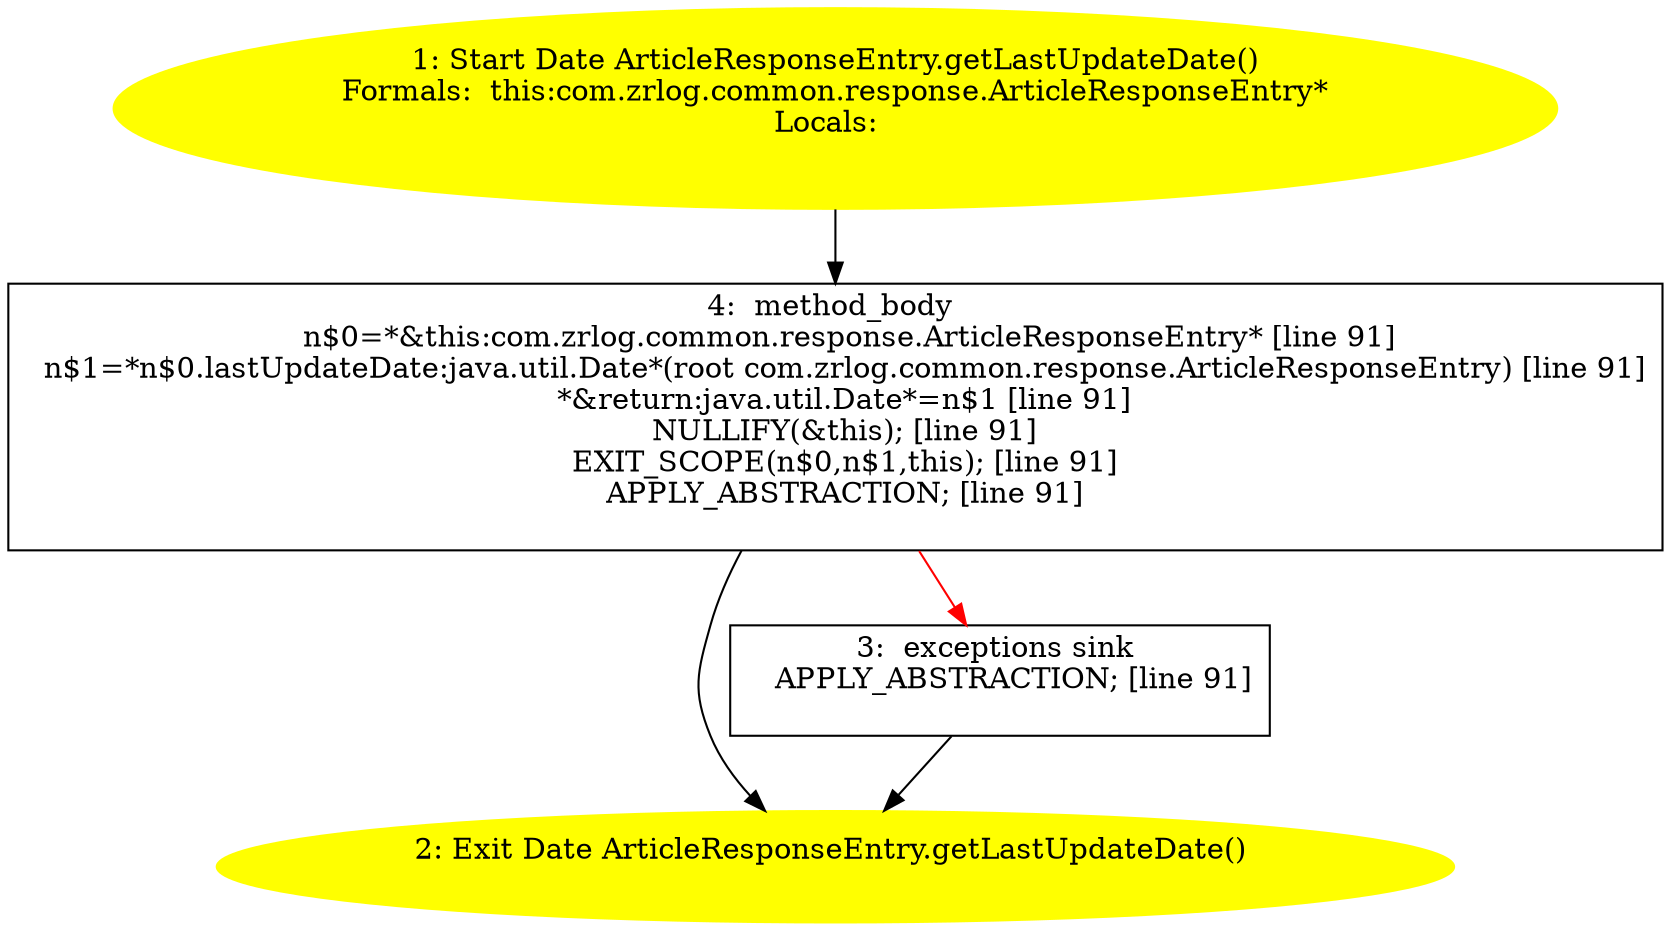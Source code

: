 /* @generated */
digraph cfg {
"com.zrlog.common.response.ArticleResponseEntry.getLastUpdateDate():java.util.Date.2653be43ccf3bfd238d06cdd804307d6_1" [label="1: Start Date ArticleResponseEntry.getLastUpdateDate()\nFormals:  this:com.zrlog.common.response.ArticleResponseEntry*\nLocals:  \n  " color=yellow style=filled]
	

	 "com.zrlog.common.response.ArticleResponseEntry.getLastUpdateDate():java.util.Date.2653be43ccf3bfd238d06cdd804307d6_1" -> "com.zrlog.common.response.ArticleResponseEntry.getLastUpdateDate():java.util.Date.2653be43ccf3bfd238d06cdd804307d6_4" ;
"com.zrlog.common.response.ArticleResponseEntry.getLastUpdateDate():java.util.Date.2653be43ccf3bfd238d06cdd804307d6_2" [label="2: Exit Date ArticleResponseEntry.getLastUpdateDate() \n  " color=yellow style=filled]
	

"com.zrlog.common.response.ArticleResponseEntry.getLastUpdateDate():java.util.Date.2653be43ccf3bfd238d06cdd804307d6_3" [label="3:  exceptions sink \n   APPLY_ABSTRACTION; [line 91]\n " shape="box"]
	

	 "com.zrlog.common.response.ArticleResponseEntry.getLastUpdateDate():java.util.Date.2653be43ccf3bfd238d06cdd804307d6_3" -> "com.zrlog.common.response.ArticleResponseEntry.getLastUpdateDate():java.util.Date.2653be43ccf3bfd238d06cdd804307d6_2" ;
"com.zrlog.common.response.ArticleResponseEntry.getLastUpdateDate():java.util.Date.2653be43ccf3bfd238d06cdd804307d6_4" [label="4:  method_body \n   n$0=*&this:com.zrlog.common.response.ArticleResponseEntry* [line 91]\n  n$1=*n$0.lastUpdateDate:java.util.Date*(root com.zrlog.common.response.ArticleResponseEntry) [line 91]\n  *&return:java.util.Date*=n$1 [line 91]\n  NULLIFY(&this); [line 91]\n  EXIT_SCOPE(n$0,n$1,this); [line 91]\n  APPLY_ABSTRACTION; [line 91]\n " shape="box"]
	

	 "com.zrlog.common.response.ArticleResponseEntry.getLastUpdateDate():java.util.Date.2653be43ccf3bfd238d06cdd804307d6_4" -> "com.zrlog.common.response.ArticleResponseEntry.getLastUpdateDate():java.util.Date.2653be43ccf3bfd238d06cdd804307d6_2" ;
	 "com.zrlog.common.response.ArticleResponseEntry.getLastUpdateDate():java.util.Date.2653be43ccf3bfd238d06cdd804307d6_4" -> "com.zrlog.common.response.ArticleResponseEntry.getLastUpdateDate():java.util.Date.2653be43ccf3bfd238d06cdd804307d6_3" [color="red" ];
}
